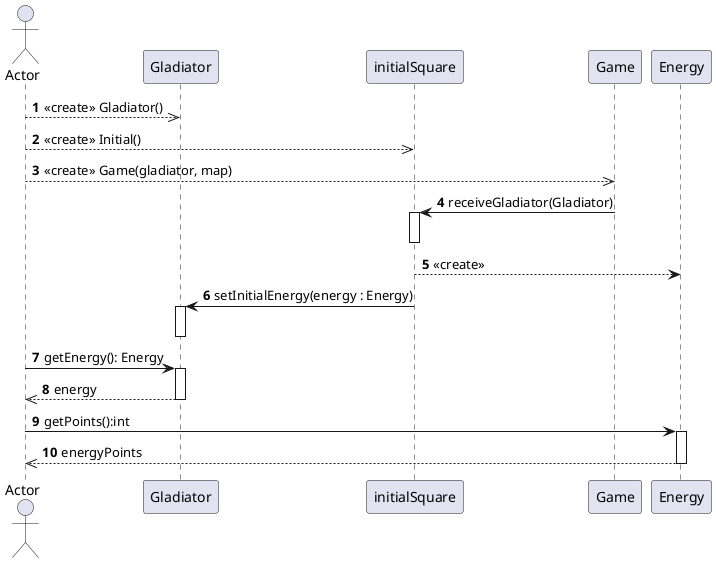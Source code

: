 @startuml
autonumber
actor Actor
Actor -->> Gladiator: <<create>> Gladiator()
Actor -->> initialSquare: <<create>> Initial()
Actor -->> Game: <<create>> Game(gladiator, map)
Game -> initialSquare: receiveGladiator(Gladiator)
activate initialSquare
deactivate initialSquare
initialSquare --> Energy: <<create>>
initialSquare -> Gladiator: setInitialEnergy(energy : Energy)
activate Gladiator
deactivate Gladiator
Actor -> Gladiator: getEnergy(): Energy
activate Gladiator
Gladiator -->> Actor: energy
deactivate Gladiator
Actor -> Energy: getPoints():int
activate Energy
Energy -->> Actor: energyPoints
deactivate Energy
@enduml